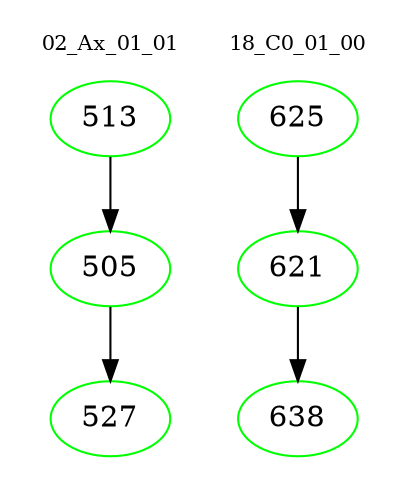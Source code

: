 digraph{
subgraph cluster_0 {
color = white
label = "02_Ax_01_01";
fontsize=10;
T0_513 [label="513", color="green"]
T0_513 -> T0_505 [color="black"]
T0_505 [label="505", color="green"]
T0_505 -> T0_527 [color="black"]
T0_527 [label="527", color="green"]
}
subgraph cluster_1 {
color = white
label = "18_C0_01_00";
fontsize=10;
T1_625 [label="625", color="green"]
T1_625 -> T1_621 [color="black"]
T1_621 [label="621", color="green"]
T1_621 -> T1_638 [color="black"]
T1_638 [label="638", color="green"]
}
}
